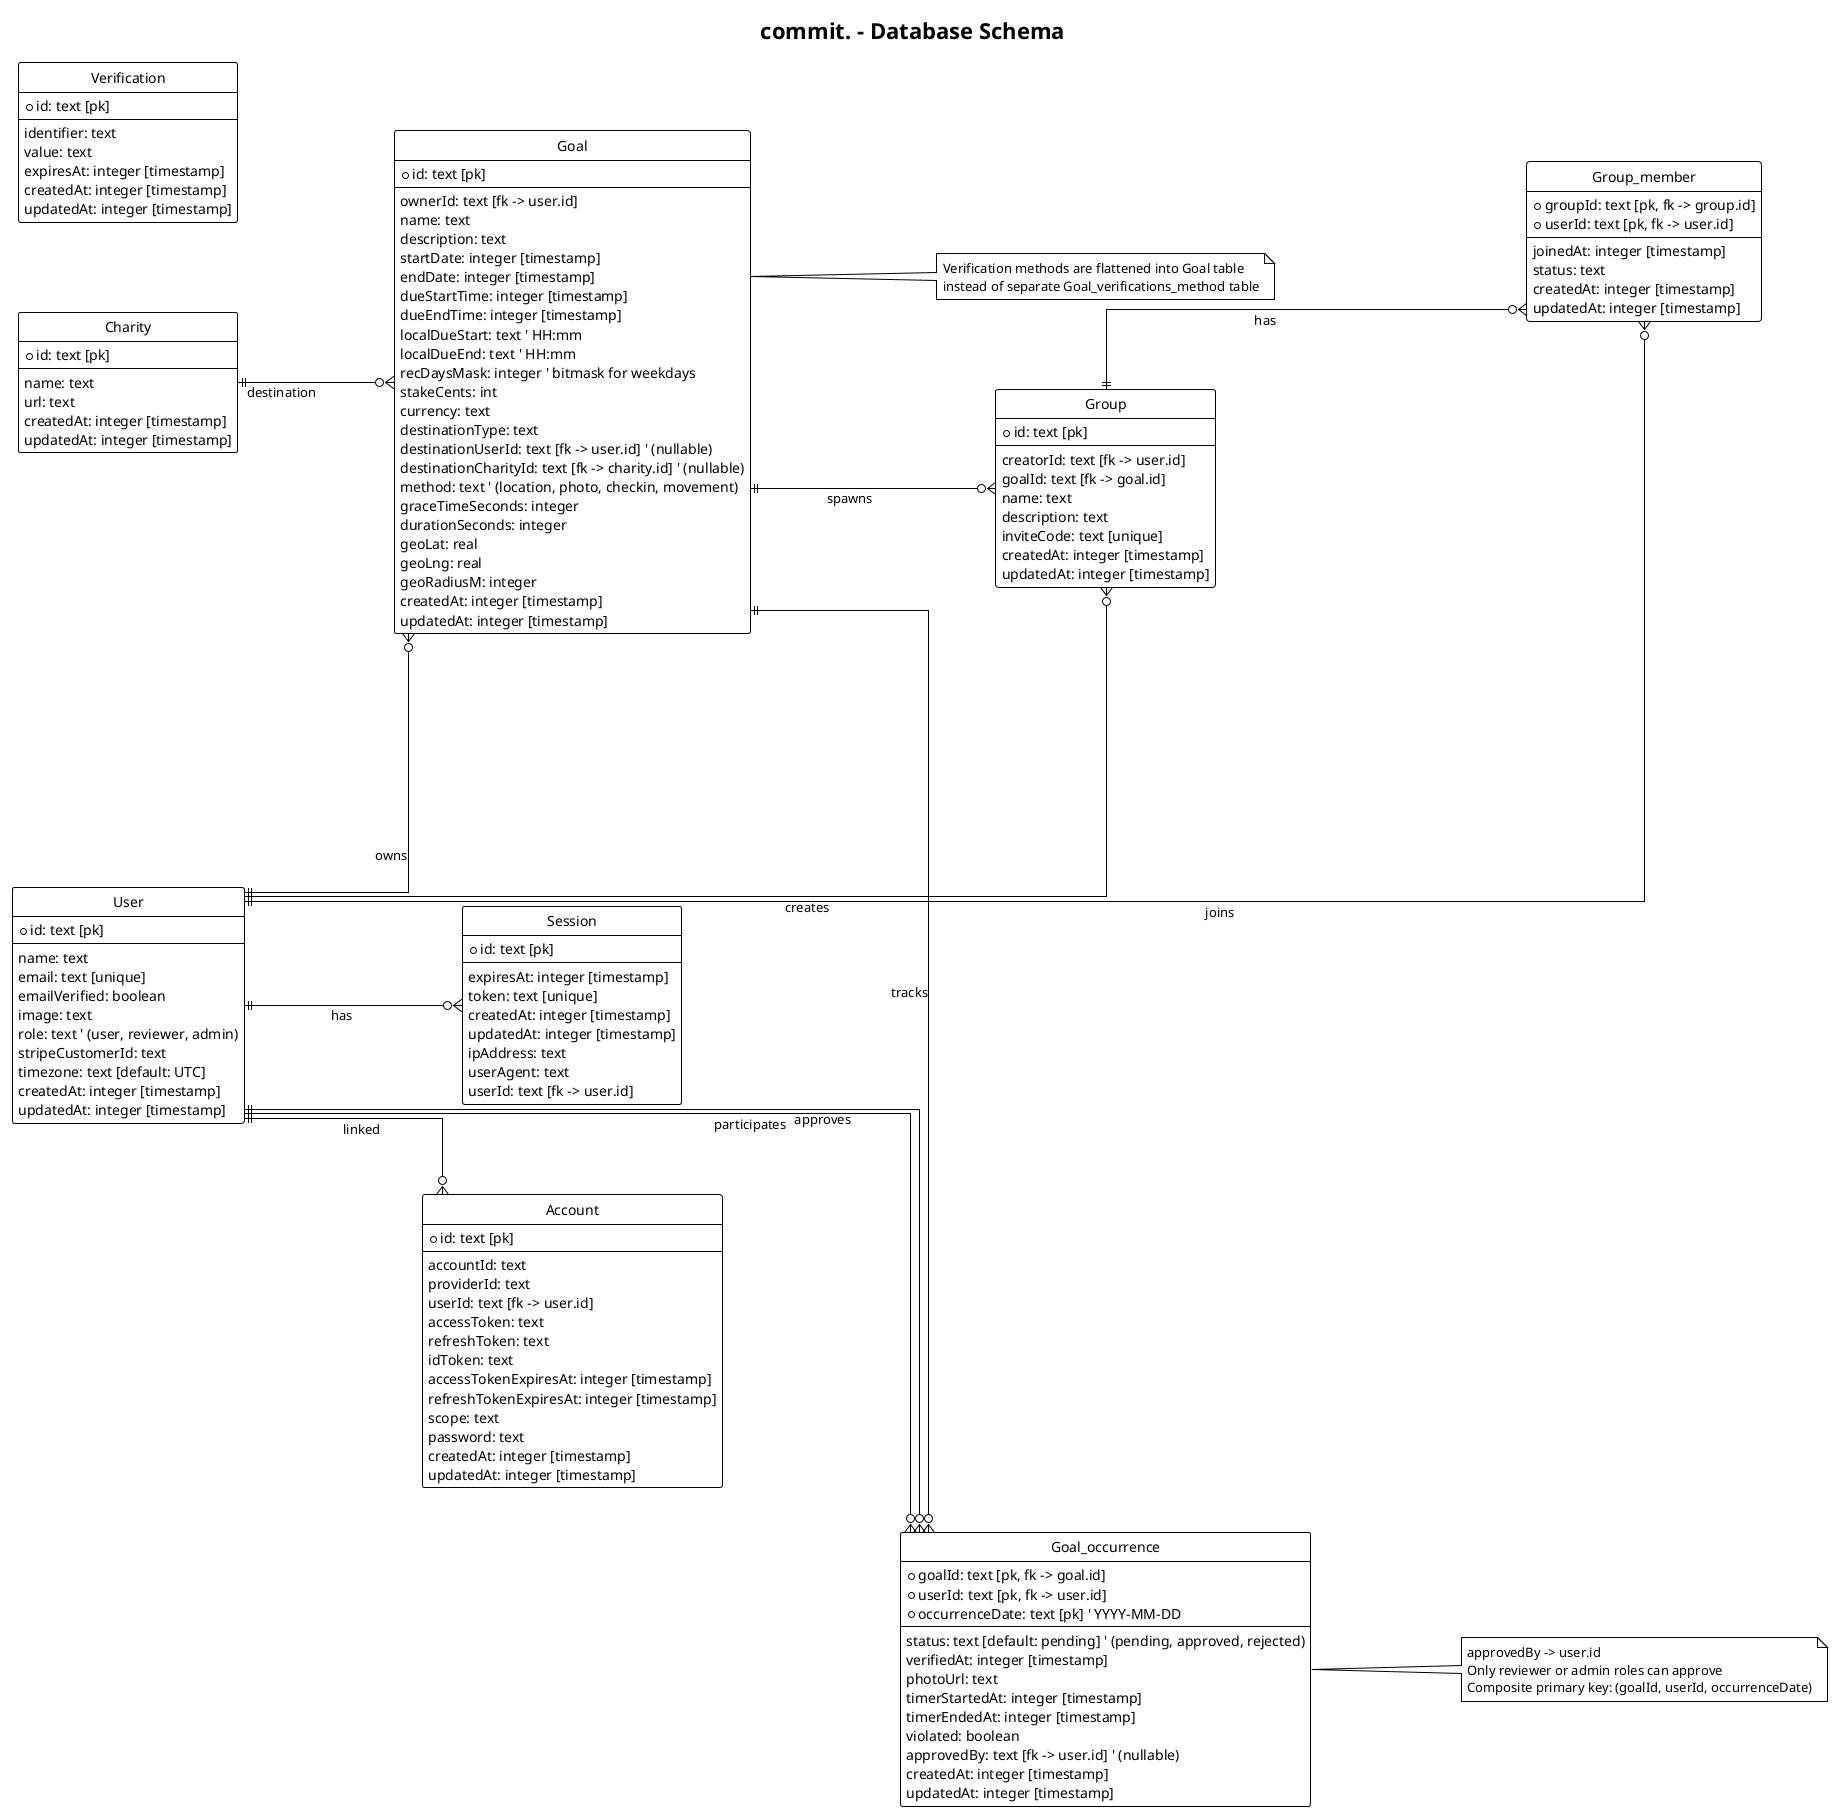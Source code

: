 @startuml db-schema
title commit. - Database Schema
!theme plain
'!pragma layout elk
left to right direction
hide circle
hide methods
hide stereotypes
skinparam linetype ortho
skinparam nodesep 90
skinparam ranksep 150
skinparam class {
  BackgroundColor White
  BorderColor Black
}

' SQLite must
entity "User" as user {
  + id: text [pk]
  --
  name: text
  email: text [unique]
  emailVerified: boolean
  image: text
  role: text ' (user, reviewer, admin)
  stripeCustomerId: text
  timezone: text [default: UTC]
  createdAt: integer [timestamp]
  updatedAt: integer [timestamp]
}

' SQlite must
entity "Session" as session {
  + id: text [pk]
  --
  expiresAt: integer [timestamp]
  token: text [unique]
  createdAt: integer [timestamp]
  updatedAt: integer [timestamp]
  ipAddress: text
  userAgent: text
  userId: text [fk -> user.id]
}

' SQLite must
entity "Account" as account {
  + id: text [pk]
  --
  accountId: text
  providerId: text
  userId: text [fk -> user.id]
  accessToken: text
  refreshToken: text
  idToken: text
  accessTokenExpiresAt: integer [timestamp]
  refreshTokenExpiresAt: integer [timestamp]
  scope: text
  password: text
  createdAt: integer [timestamp]
  updatedAt: integer [timestamp]
}

' SQLite must
entity "Verification" as verification {
  + id: text [pk]
  --
  identifier: text
  value: text
  expiresAt: integer [timestamp]
  createdAt: integer [timestamp]
  updatedAt: integer [timestamp]
}

' Destinations
entity "Charity" as charity {
  + id: text [pk]
  --
  name: text
  url: text
  createdAt: integer [timestamp]
  updatedAt: integer [timestamp]
}

' Base goal
entity "Goal" as goal {
  + id: text [pk]
  --
  ownerId: text [fk -> user.id]
  name: text
  description: text
  startDate: integer [timestamp]
  endDate: integer [timestamp]
  dueStartTime: integer [timestamp]
  dueEndTime: integer [timestamp]
  localDueStart: text ' HH:mm
  localDueEnd: text ' HH:mm
  recDaysMask: integer ' bitmask for weekdays
  stakeCents: int
  currency: text
  destinationType: text
  destinationUserId: text [fk -> user.id] ' (nullable)
  destinationCharityId: text [fk -> charity.id] ' (nullable)
  method: text ' (location, photo, checkin, movement)
  graceTimeSeconds: integer
  durationSeconds: integer
  geoLat: real
  geoLng: real
  geoRadiusM: integer
  createdAt: integer [timestamp]
  updatedAt: integer [timestamp]
}

' Goal occurrence tracking - replaces Goal_verifications_log
entity "Goal_occurrence" as goal_occurrence {
  + goalId: text [pk, fk -> goal.id]
  + userId: text [pk, fk -> user.id]
  + occurrenceDate: text [pk] ' YYYY-MM-DD
  --
  status: text [default: pending] ' (pending, approved, rejected)
  verifiedAt: integer [timestamp]
  photoUrl: text
  timerStartedAt: integer [timestamp]
  timerEndedAt: integer [timestamp]
  violated: boolean
  approvedBy: text [fk -> user.id] ' (nullable)
  createdAt: integer [timestamp]
  updatedAt: integer [timestamp]
}

' Group challenges
entity "Group" as group {
  + id: text [pk]
  --
  creatorId: text [fk -> user.id]
  goalId: text [fk -> goal.id]
  name: text
  description: text
  inviteCode: text [unique]
  createdAt: integer [timestamp]
  updatedAt: integer [timestamp]
}

entity "Group_member" as group_member {
  + groupId: text [pk, fk -> group.id]
  + userId: text [pk, fk -> user.id]
  --
  joinedAt: integer [timestamp]
  status: text
  createdAt: integer [timestamp]
  updatedAt: integer [timestamp]
}

' Relationships
user ||--o{ goal : owns
user ||--o{ goal_occurrence : participates
user ||--o{ goal_occurrence : approves
user ||--o{ group : creates
user ||--o{ group_member : joins
user ||--o{ session : has
user ||--o{ account : linked

charity ||--o{ goal : destination

goal ||--o{ goal_occurrence : tracks
goal ||--o{ group : spawns

group ||--o{ group_member : has

note right of goal_occurrence
approvedBy -> user.id
Only reviewer or admin roles can approve
Composite primary key: (goalId, userId, occurrenceDate)
end note

note right of goal
Verification methods are flattened into Goal table
instead of separate Goal_verifications_method table
end note

@enduml
